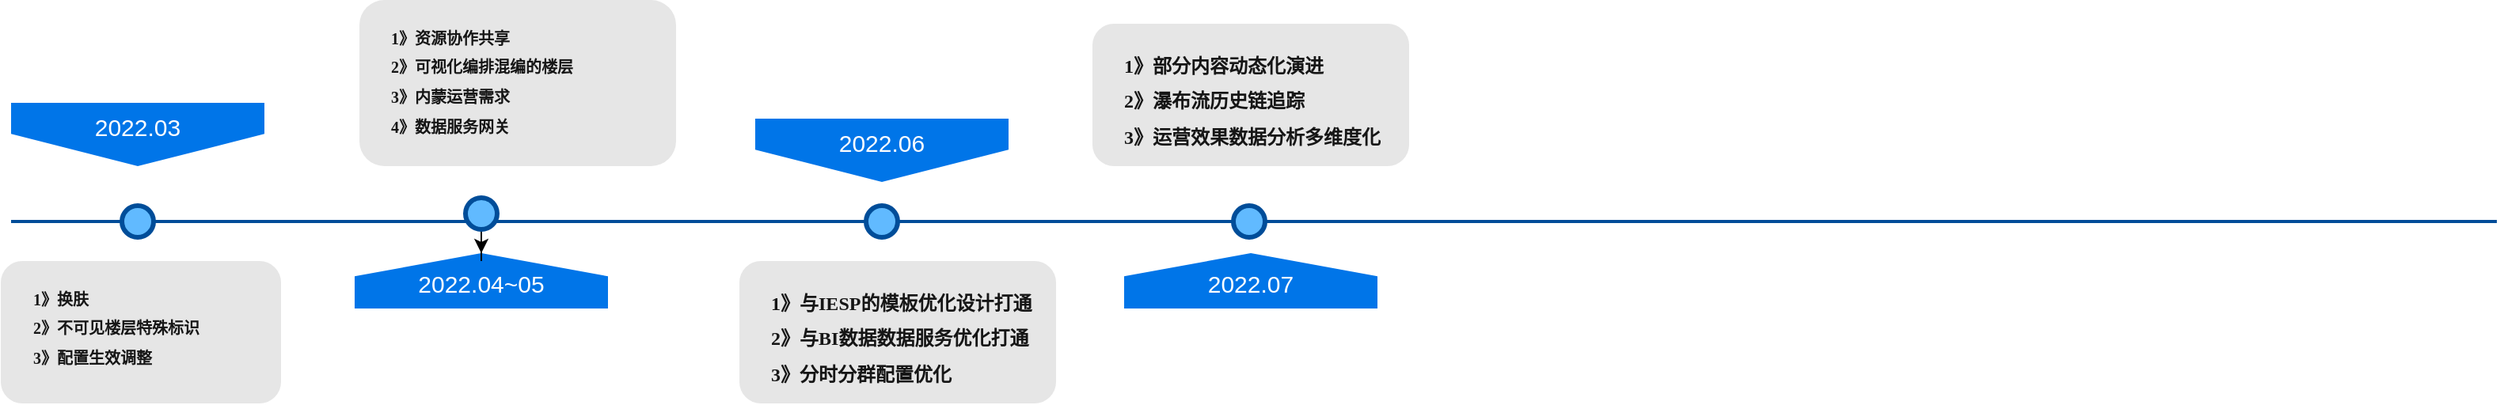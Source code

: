 <mxfile version="17.1.0" type="github">
  <diagram name="Page-1" id="82e54ff1-d628-8f03-85c4-9753963a91cd">
    <mxGraphModel dx="1038" dy="571" grid="1" gridSize="10" guides="1" tooltips="1" connect="1" arrows="1" fold="1" page="1" pageScale="1" pageWidth="2336" pageHeight="1654" background="none" math="0" shadow="0">
      <root>
        <mxCell id="0" />
        <mxCell id="1" parent="0" />
        <mxCell id="4ec97bd9e5d20128-1" value="" style="line;strokeWidth=2;html=1;fillColor=none;fontSize=28;fontColor=#004D99;strokeColor=#004D99;" parent="1" vertex="1">
          <mxGeometry x="40" y="400" width="1570" height="10" as="geometry" />
        </mxCell>
        <mxCell id="4ec97bd9e5d20128-5" value="2022.03" style="shape=offPageConnector;whiteSpace=wrap;html=1;fillColor=#0075E8;fontSize=15;fontColor=#FFFFFF;size=0.509;verticalAlign=top;strokeColor=none;" parent="1" vertex="1">
          <mxGeometry x="40" y="330" width="160" height="40" as="geometry" />
        </mxCell>
        <mxCell id="4ec97bd9e5d20128-6" value="2022.06" style="shape=offPageConnector;whiteSpace=wrap;html=1;fillColor=#0075E8;fontSize=15;fontColor=#FFFFFF;size=0.509;verticalAlign=top;strokeColor=none;" parent="1" vertex="1">
          <mxGeometry x="510" y="340" width="160" height="40" as="geometry" />
        </mxCell>
        <mxCell id="4ec97bd9e5d20128-7" value="2022.04~05" style="shape=offPageConnector;whiteSpace=wrap;html=1;fillColor=#0075E8;fontSize=15;fontColor=#FFFFFF;size=0.418;flipV=1;verticalAlign=bottom;strokeColor=none;spacingBottom=4;" parent="1" vertex="1">
          <mxGeometry x="257" y="425" width="160" height="35" as="geometry" />
        </mxCell>
        <mxCell id="4ec97bd9e5d20128-8" value="2022.07" style="shape=offPageConnector;whiteSpace=wrap;html=1;fillColor=#0075E8;fontSize=15;fontColor=#FFFFFF;size=0.418;flipV=1;verticalAlign=bottom;strokeColor=none;spacingBottom=4;" parent="1" vertex="1">
          <mxGeometry x="743" y="425" width="160" height="35" as="geometry" />
        </mxCell>
        <mxCell id="4ec97bd9e5d20128-9" value="" style="ellipse;whiteSpace=wrap;html=1;fillColor=#61BAFF;fontSize=28;fontColor=#004D99;strokeWidth=3;strokeColor=#004D99;" parent="1" vertex="1">
          <mxGeometry x="110" y="395" width="20" height="20" as="geometry" />
        </mxCell>
        <mxCell id="X2Jzx_PaUEF9cDVTTd3S-3" value="" style="edgeStyle=orthogonalEdgeStyle;rounded=0;orthogonalLoop=1;jettySize=auto;html=1;fontFamily=Comic Sans MS;fontSize=10;" edge="1" parent="1" source="4ec97bd9e5d20128-10" target="4ec97bd9e5d20128-7">
          <mxGeometry relative="1" as="geometry" />
        </mxCell>
        <mxCell id="4ec97bd9e5d20128-10" value="" style="ellipse;whiteSpace=wrap;html=1;fillColor=#61BAFF;fontSize=28;fontColor=#004D99;strokeWidth=3;strokeColor=#004D99;" parent="1" vertex="1">
          <mxGeometry x="327" y="390" width="20" height="20" as="geometry" />
        </mxCell>
        <mxCell id="4ec97bd9e5d20128-11" value="" style="ellipse;whiteSpace=wrap;html=1;fillColor=#61BAFF;fontSize=28;fontColor=#004D99;strokeWidth=3;strokeColor=#004D99;" parent="1" vertex="1">
          <mxGeometry x="580" y="395" width="20" height="20" as="geometry" />
        </mxCell>
        <mxCell id="4ec97bd9e5d20128-13" value="" style="ellipse;whiteSpace=wrap;html=1;fillColor=#61BAFF;fontSize=28;fontColor=#004D99;strokeWidth=3;strokeColor=#004D99;" parent="1" vertex="1">
          <mxGeometry x="812" y="395" width="20" height="20" as="geometry" />
        </mxCell>
        <mxCell id="4ec97bd9e5d20128-14" value="&lt;h1 style=&quot;font-size: 10px;&quot;&gt;&lt;font style=&quot;font-size: 10px;&quot;&gt;1》换肤&lt;/font&gt;&lt;/h1&gt;&lt;h1 style=&quot;font-size: 10px;&quot;&gt;&lt;font style=&quot;font-size: 10px;&quot;&gt;2》不可见楼层特殊标识&lt;/font&gt;&lt;/h1&gt;&lt;h1 style=&quot;font-size: 10px;&quot;&gt;&lt;font style=&quot;font-size: 10px;&quot;&gt;3》配置生效调整&lt;/font&gt;&lt;/h1&gt;" style="text;html=1;spacing=5;spacingTop=2;whiteSpace=wrap;overflow=hidden;strokeColor=none;strokeWidth=3;fillColor=#E6E6E6;fontSize=10;fontColor=#000000;align=left;rounded=1;verticalAlign=top;horizontal=1;fontFamily=Comic Sans MS;textOpacity=90;spacingLeft=15;" parent="1" vertex="1">
          <mxGeometry x="33.5" y="430" width="177" height="90" as="geometry" />
        </mxCell>
        <mxCell id="X2Jzx_PaUEF9cDVTTd3S-2" value="&lt;h1 style=&quot;font-size: 10px&quot;&gt;&lt;font style=&quot;font-size: 10px&quot;&gt;1》资源协作共享&lt;/font&gt;&lt;/h1&gt;&lt;h1 style=&quot;font-size: 10px&quot;&gt;&lt;font style=&quot;font-size: 10px&quot;&gt;2》可视化编排混编的楼层&lt;/font&gt;&lt;/h1&gt;&lt;h1 style=&quot;font-size: 10px&quot;&gt;&lt;font style=&quot;font-size: 10px&quot;&gt;3》内蒙运营需求&lt;/font&gt;&lt;/h1&gt;&lt;div&gt;&lt;font style=&quot;font-size: 10px&quot;&gt;&lt;b&gt;4》数据服务网关&lt;/b&gt;&lt;/font&gt;&lt;/div&gt;" style="text;html=1;spacing=5;spacingTop=2;whiteSpace=wrap;overflow=hidden;strokeColor=none;strokeWidth=3;fillColor=#E6E6E6;fontSize=10;fontColor=#000000;align=left;rounded=1;verticalAlign=top;horizontal=1;fontFamily=Comic Sans MS;textOpacity=90;spacingLeft=15;" vertex="1" parent="1">
          <mxGeometry x="260" y="265" width="200" height="105" as="geometry" />
        </mxCell>
        <mxCell id="X2Jzx_PaUEF9cDVTTd3S-5" value="&lt;h1 style=&quot;font-size: 12px&quot;&gt;&lt;font style=&quot;font-size: 12px&quot;&gt;1》&lt;/font&gt;&lt;span style=&quot;font-size: 12px&quot;&gt;与IESP的模板优化设计打通&lt;/span&gt;&lt;/h1&gt;&lt;h1 style=&quot;font-size: 12px&quot;&gt;&lt;font style=&quot;font-size: 12px&quot;&gt;2》&lt;/font&gt;与BI数据数据服务优化打通&lt;/h1&gt;&lt;div style=&quot;font-size: 12px&quot;&gt;&lt;b&gt;3》分时分群配置优化&lt;/b&gt;&lt;/div&gt;" style="text;html=1;spacing=5;spacingTop=2;whiteSpace=wrap;overflow=hidden;strokeColor=none;strokeWidth=3;fillColor=#E6E6E6;fontSize=12;fontColor=#000000;align=left;rounded=1;verticalAlign=top;horizontal=1;fontFamily=Comic Sans MS;textOpacity=90;spacingLeft=15;" vertex="1" parent="1">
          <mxGeometry x="500" y="430" width="200" height="90" as="geometry" />
        </mxCell>
        <mxCell id="X2Jzx_PaUEF9cDVTTd3S-6" value="&lt;h1 style=&quot;font-size: 12px&quot;&gt;&lt;font style=&quot;font-size: 12px&quot;&gt;1》部分内容动态化演进&lt;/font&gt;&lt;/h1&gt;&lt;h1 style=&quot;font-size: 12px&quot;&gt;&lt;font style=&quot;font-size: 12px&quot;&gt;2》瀑布流历史链追踪&lt;/font&gt;&lt;/h1&gt;&lt;div style=&quot;font-size: 12px&quot;&gt;&lt;b&gt;3》运营效果数据分析多维度化&lt;/b&gt;&lt;/div&gt;" style="text;html=1;spacing=5;spacingTop=2;whiteSpace=wrap;overflow=hidden;strokeColor=none;strokeWidth=3;fillColor=#E6E6E6;fontSize=12;fontColor=#000000;align=left;rounded=1;verticalAlign=top;horizontal=1;fontFamily=Comic Sans MS;textOpacity=90;spacingLeft=15;" vertex="1" parent="1">
          <mxGeometry x="723" y="280" width="200" height="90" as="geometry" />
        </mxCell>
      </root>
    </mxGraphModel>
  </diagram>
</mxfile>
